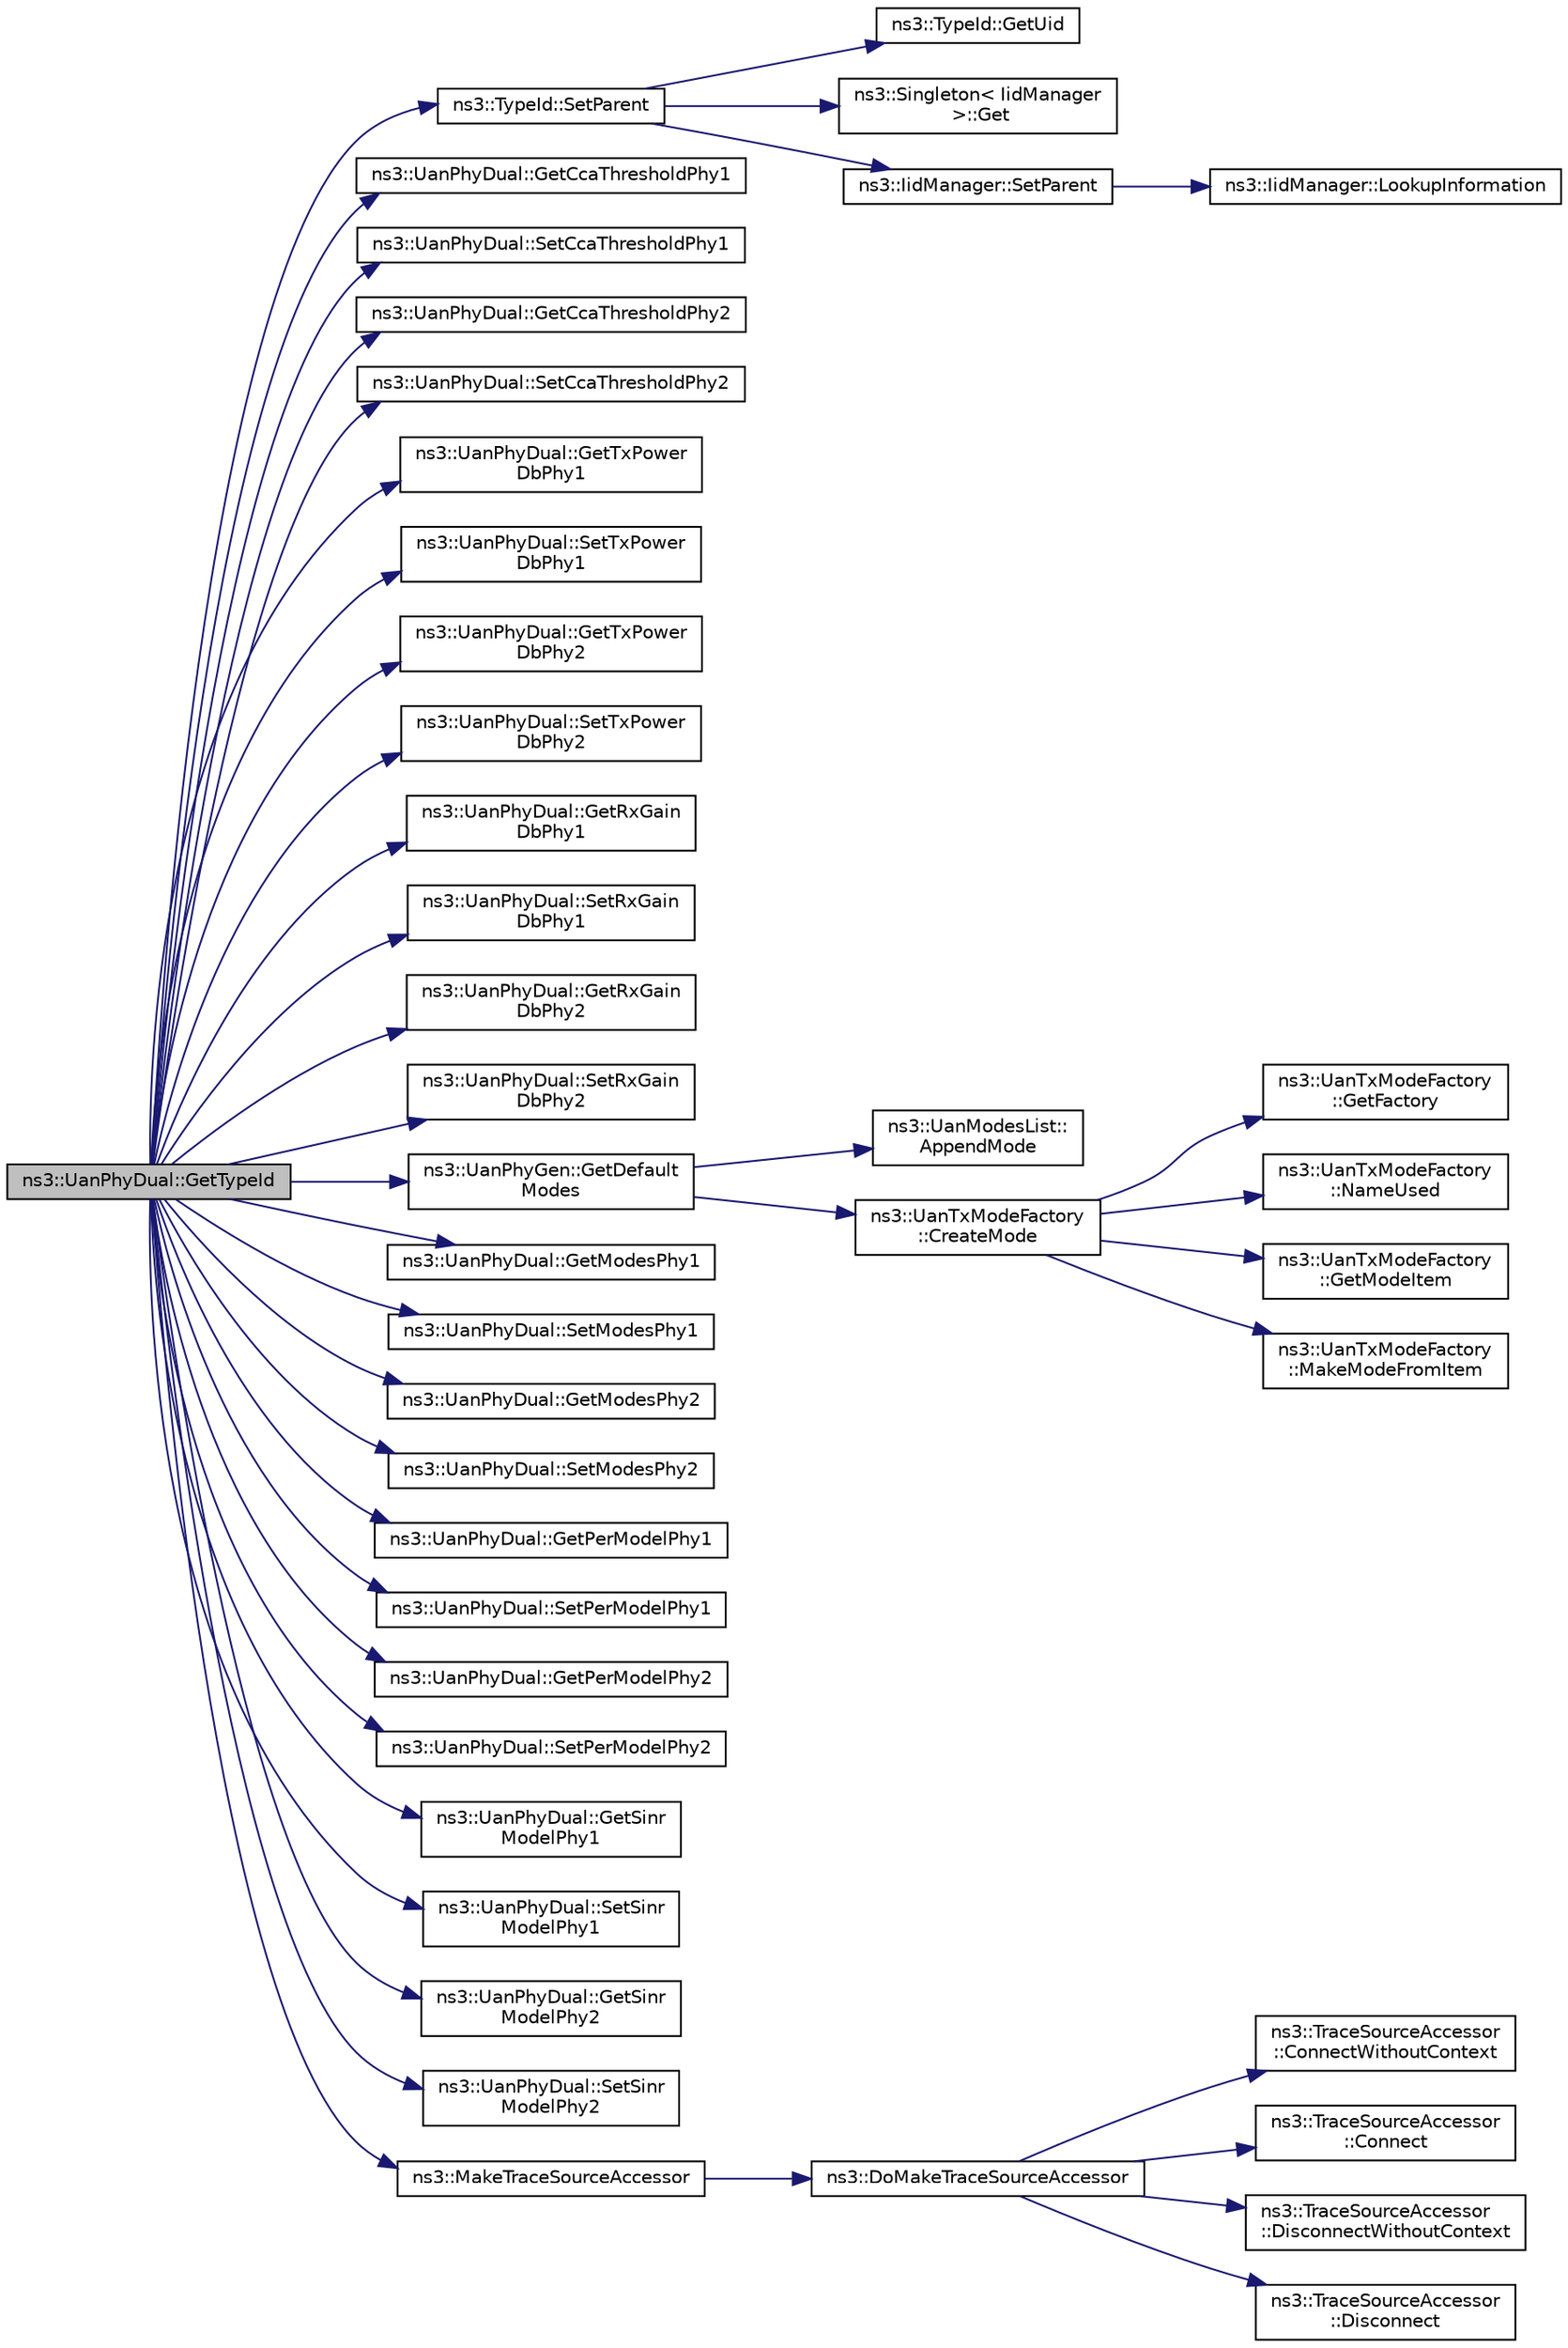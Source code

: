 digraph "ns3::UanPhyDual::GetTypeId"
{
  edge [fontname="Helvetica",fontsize="10",labelfontname="Helvetica",labelfontsize="10"];
  node [fontname="Helvetica",fontsize="10",shape=record];
  rankdir="LR";
  Node1 [label="ns3::UanPhyDual::GetTypeId",height=0.2,width=0.4,color="black", fillcolor="grey75", style="filled", fontcolor="black"];
  Node1 -> Node2 [color="midnightblue",fontsize="10",style="solid"];
  Node2 [label="ns3::TypeId::SetParent",height=0.2,width=0.4,color="black", fillcolor="white", style="filled",URL="$d6/d11/classns3_1_1TypeId.html#abaaca67ab7d2471067e7c275df0f7309"];
  Node2 -> Node3 [color="midnightblue",fontsize="10",style="solid"];
  Node3 [label="ns3::TypeId::GetUid",height=0.2,width=0.4,color="black", fillcolor="white", style="filled",URL="$d6/d11/classns3_1_1TypeId.html#acd3e41de6340d06299f4fd63e2ed8da0"];
  Node2 -> Node4 [color="midnightblue",fontsize="10",style="solid"];
  Node4 [label="ns3::Singleton\< IidManager\l \>::Get",height=0.2,width=0.4,color="black", fillcolor="white", style="filled",URL="$d8/d77/classns3_1_1Singleton.html#a80a2cd3c25a27ea72add7a9f7a141ffa"];
  Node2 -> Node5 [color="midnightblue",fontsize="10",style="solid"];
  Node5 [label="ns3::IidManager::SetParent",height=0.2,width=0.4,color="black", fillcolor="white", style="filled",URL="$d4/d1c/classns3_1_1IidManager.html#a4042931260554c907699367b6811426f"];
  Node5 -> Node6 [color="midnightblue",fontsize="10",style="solid"];
  Node6 [label="ns3::IidManager::LookupInformation",height=0.2,width=0.4,color="black", fillcolor="white", style="filled",URL="$d4/d1c/classns3_1_1IidManager.html#a6b1f4ba2815dba27a377e8a8db2384cf"];
  Node1 -> Node7 [color="midnightblue",fontsize="10",style="solid"];
  Node7 [label="ns3::UanPhyDual::GetCcaThresholdPhy1",height=0.2,width=0.4,color="black", fillcolor="white", style="filled",URL="$dd/dfb/classns3_1_1UanPhyDual.html#a56c584e508c76f84527eca347a192313"];
  Node1 -> Node8 [color="midnightblue",fontsize="10",style="solid"];
  Node8 [label="ns3::UanPhyDual::SetCcaThresholdPhy1",height=0.2,width=0.4,color="black", fillcolor="white", style="filled",URL="$dd/dfb/classns3_1_1UanPhyDual.html#ad2bd673788abd93eb7c3f45cea08f3cf"];
  Node1 -> Node9 [color="midnightblue",fontsize="10",style="solid"];
  Node9 [label="ns3::UanPhyDual::GetCcaThresholdPhy2",height=0.2,width=0.4,color="black", fillcolor="white", style="filled",URL="$dd/dfb/classns3_1_1UanPhyDual.html#a4367de133e6bceab236c6888e71f3d66"];
  Node1 -> Node10 [color="midnightblue",fontsize="10",style="solid"];
  Node10 [label="ns3::UanPhyDual::SetCcaThresholdPhy2",height=0.2,width=0.4,color="black", fillcolor="white", style="filled",URL="$dd/dfb/classns3_1_1UanPhyDual.html#af2fecd3586f6a2579da091c2e811cb0e"];
  Node1 -> Node11 [color="midnightblue",fontsize="10",style="solid"];
  Node11 [label="ns3::UanPhyDual::GetTxPower\lDbPhy1",height=0.2,width=0.4,color="black", fillcolor="white", style="filled",URL="$dd/dfb/classns3_1_1UanPhyDual.html#ad5c14dc1baed7a53bc6fe061688db62e"];
  Node1 -> Node12 [color="midnightblue",fontsize="10",style="solid"];
  Node12 [label="ns3::UanPhyDual::SetTxPower\lDbPhy1",height=0.2,width=0.4,color="black", fillcolor="white", style="filled",URL="$dd/dfb/classns3_1_1UanPhyDual.html#a404ee2a8dc730f0f6a1c89097119c4c6"];
  Node1 -> Node13 [color="midnightblue",fontsize="10",style="solid"];
  Node13 [label="ns3::UanPhyDual::GetTxPower\lDbPhy2",height=0.2,width=0.4,color="black", fillcolor="white", style="filled",URL="$dd/dfb/classns3_1_1UanPhyDual.html#ad065043640d6b4a0155d48fa13c68ea1"];
  Node1 -> Node14 [color="midnightblue",fontsize="10",style="solid"];
  Node14 [label="ns3::UanPhyDual::SetTxPower\lDbPhy2",height=0.2,width=0.4,color="black", fillcolor="white", style="filled",URL="$dd/dfb/classns3_1_1UanPhyDual.html#aec0d6e6aca2f6fccd2954f43dd8fda56"];
  Node1 -> Node15 [color="midnightblue",fontsize="10",style="solid"];
  Node15 [label="ns3::UanPhyDual::GetRxGain\lDbPhy1",height=0.2,width=0.4,color="black", fillcolor="white", style="filled",URL="$dd/dfb/classns3_1_1UanPhyDual.html#a8c1ff7b73b3b9f24b800b9c6c12d88e1"];
  Node1 -> Node16 [color="midnightblue",fontsize="10",style="solid"];
  Node16 [label="ns3::UanPhyDual::SetRxGain\lDbPhy1",height=0.2,width=0.4,color="black", fillcolor="white", style="filled",URL="$dd/dfb/classns3_1_1UanPhyDual.html#a4208c9b2161ec71a76bc0b17084b805b"];
  Node1 -> Node17 [color="midnightblue",fontsize="10",style="solid"];
  Node17 [label="ns3::UanPhyDual::GetRxGain\lDbPhy2",height=0.2,width=0.4,color="black", fillcolor="white", style="filled",URL="$dd/dfb/classns3_1_1UanPhyDual.html#ab0a8e06dcfba7ec81293547ed1d8c275"];
  Node1 -> Node18 [color="midnightblue",fontsize="10",style="solid"];
  Node18 [label="ns3::UanPhyDual::SetRxGain\lDbPhy2",height=0.2,width=0.4,color="black", fillcolor="white", style="filled",URL="$dd/dfb/classns3_1_1UanPhyDual.html#a921b74b5ae9ac88b57a514bae23d8685"];
  Node1 -> Node19 [color="midnightblue",fontsize="10",style="solid"];
  Node19 [label="ns3::UanPhyGen::GetDefault\lModes",height=0.2,width=0.4,color="black", fillcolor="white", style="filled",URL="$da/d4e/classns3_1_1UanPhyGen.html#a6b3ea9cb37436baa774cd2c9e9852376"];
  Node19 -> Node20 [color="midnightblue",fontsize="10",style="solid"];
  Node20 [label="ns3::UanModesList::\lAppendMode",height=0.2,width=0.4,color="black", fillcolor="white", style="filled",URL="$d1/d16/classns3_1_1UanModesList.html#ae47998ab8ad053aecd5f2849043ec403"];
  Node19 -> Node21 [color="midnightblue",fontsize="10",style="solid"];
  Node21 [label="ns3::UanTxModeFactory\l::CreateMode",height=0.2,width=0.4,color="black", fillcolor="white", style="filled",URL="$d3/dce/classns3_1_1UanTxModeFactory.html#a1dcaa49f3b408241596e49f860becfa2"];
  Node21 -> Node22 [color="midnightblue",fontsize="10",style="solid"];
  Node22 [label="ns3::UanTxModeFactory\l::GetFactory",height=0.2,width=0.4,color="black", fillcolor="white", style="filled",URL="$d3/dce/classns3_1_1UanTxModeFactory.html#aaabdc7689817c8be0532933bbc4ed95a"];
  Node21 -> Node23 [color="midnightblue",fontsize="10",style="solid"];
  Node23 [label="ns3::UanTxModeFactory\l::NameUsed",height=0.2,width=0.4,color="black", fillcolor="white", style="filled",URL="$d3/dce/classns3_1_1UanTxModeFactory.html#aef5545d017936e97e4b317a478aae37d"];
  Node21 -> Node24 [color="midnightblue",fontsize="10",style="solid"];
  Node24 [label="ns3::UanTxModeFactory\l::GetModeItem",height=0.2,width=0.4,color="black", fillcolor="white", style="filled",URL="$d3/dce/classns3_1_1UanTxModeFactory.html#afb272ecca21469db956cb5d1473472b6"];
  Node21 -> Node25 [color="midnightblue",fontsize="10",style="solid"];
  Node25 [label="ns3::UanTxModeFactory\l::MakeModeFromItem",height=0.2,width=0.4,color="black", fillcolor="white", style="filled",URL="$d3/dce/classns3_1_1UanTxModeFactory.html#a1ff3778acbea7c4d6e1f5e05f029eb5d"];
  Node1 -> Node26 [color="midnightblue",fontsize="10",style="solid"];
  Node26 [label="ns3::UanPhyDual::GetModesPhy1",height=0.2,width=0.4,color="black", fillcolor="white", style="filled",URL="$dd/dfb/classns3_1_1UanPhyDual.html#ac4636feefd74c30695371d7ac373fd85"];
  Node1 -> Node27 [color="midnightblue",fontsize="10",style="solid"];
  Node27 [label="ns3::UanPhyDual::SetModesPhy1",height=0.2,width=0.4,color="black", fillcolor="white", style="filled",URL="$dd/dfb/classns3_1_1UanPhyDual.html#a86ff19d361148fa1cfd23d80d8e06fb6"];
  Node1 -> Node28 [color="midnightblue",fontsize="10",style="solid"];
  Node28 [label="ns3::UanPhyDual::GetModesPhy2",height=0.2,width=0.4,color="black", fillcolor="white", style="filled",URL="$dd/dfb/classns3_1_1UanPhyDual.html#a9447bc831437db5046075ec22b1ec2b6"];
  Node1 -> Node29 [color="midnightblue",fontsize="10",style="solid"];
  Node29 [label="ns3::UanPhyDual::SetModesPhy2",height=0.2,width=0.4,color="black", fillcolor="white", style="filled",URL="$dd/dfb/classns3_1_1UanPhyDual.html#a411f74a7c5da6aa8603a914c25056148"];
  Node1 -> Node30 [color="midnightblue",fontsize="10",style="solid"];
  Node30 [label="ns3::UanPhyDual::GetPerModelPhy1",height=0.2,width=0.4,color="black", fillcolor="white", style="filled",URL="$dd/dfb/classns3_1_1UanPhyDual.html#abf21e856a7f9fa3f1aff5e5e2964c8d3"];
  Node1 -> Node31 [color="midnightblue",fontsize="10",style="solid"];
  Node31 [label="ns3::UanPhyDual::SetPerModelPhy1",height=0.2,width=0.4,color="black", fillcolor="white", style="filled",URL="$dd/dfb/classns3_1_1UanPhyDual.html#a32127bf586c927b2c7bc8a0f6883596d"];
  Node1 -> Node32 [color="midnightblue",fontsize="10",style="solid"];
  Node32 [label="ns3::UanPhyDual::GetPerModelPhy2",height=0.2,width=0.4,color="black", fillcolor="white", style="filled",URL="$dd/dfb/classns3_1_1UanPhyDual.html#a69fa7ff8b092615772f94f5d2ea15258"];
  Node1 -> Node33 [color="midnightblue",fontsize="10",style="solid"];
  Node33 [label="ns3::UanPhyDual::SetPerModelPhy2",height=0.2,width=0.4,color="black", fillcolor="white", style="filled",URL="$dd/dfb/classns3_1_1UanPhyDual.html#a7437d8ef31a521ae4763ff7906c3cf1a"];
  Node1 -> Node34 [color="midnightblue",fontsize="10",style="solid"];
  Node34 [label="ns3::UanPhyDual::GetSinr\lModelPhy1",height=0.2,width=0.4,color="black", fillcolor="white", style="filled",URL="$dd/dfb/classns3_1_1UanPhyDual.html#a6be547eee609c38cc68013bcbae4609e"];
  Node1 -> Node35 [color="midnightblue",fontsize="10",style="solid"];
  Node35 [label="ns3::UanPhyDual::SetSinr\lModelPhy1",height=0.2,width=0.4,color="black", fillcolor="white", style="filled",URL="$dd/dfb/classns3_1_1UanPhyDual.html#ae88698bf1f37d31084bc7ba089cc4d79"];
  Node1 -> Node36 [color="midnightblue",fontsize="10",style="solid"];
  Node36 [label="ns3::UanPhyDual::GetSinr\lModelPhy2",height=0.2,width=0.4,color="black", fillcolor="white", style="filled",URL="$dd/dfb/classns3_1_1UanPhyDual.html#a9494e05c0bd985c47788dce81f256e41"];
  Node1 -> Node37 [color="midnightblue",fontsize="10",style="solid"];
  Node37 [label="ns3::UanPhyDual::SetSinr\lModelPhy2",height=0.2,width=0.4,color="black", fillcolor="white", style="filled",URL="$dd/dfb/classns3_1_1UanPhyDual.html#a7ace7148b8546c5981920280df52237e"];
  Node1 -> Node38 [color="midnightblue",fontsize="10",style="solid"];
  Node38 [label="ns3::MakeTraceSourceAccessor",height=0.2,width=0.4,color="black", fillcolor="white", style="filled",URL="$dd/d41/group__tracing.html#gab21a770b9855af4e8f69f7531ea4a6b0"];
  Node38 -> Node39 [color="midnightblue",fontsize="10",style="solid"];
  Node39 [label="ns3::DoMakeTraceSourceAccessor",height=0.2,width=0.4,color="black", fillcolor="white", style="filled",URL="$dd/d41/group__tracing.html#ga58e9c4db480094cef0bb8d87118146e5"];
  Node39 -> Node40 [color="midnightblue",fontsize="10",style="solid"];
  Node40 [label="ns3::TraceSourceAccessor\l::ConnectWithoutContext",height=0.2,width=0.4,color="black", fillcolor="white", style="filled",URL="$d2/deb/classns3_1_1TraceSourceAccessor.html#a1baf1c36b3d644fe210cc0e0835cfeb9"];
  Node39 -> Node41 [color="midnightblue",fontsize="10",style="solid"];
  Node41 [label="ns3::TraceSourceAccessor\l::Connect",height=0.2,width=0.4,color="black", fillcolor="white", style="filled",URL="$d2/deb/classns3_1_1TraceSourceAccessor.html#a2edac9639d21e12e9aee53c508bef172"];
  Node39 -> Node42 [color="midnightblue",fontsize="10",style="solid"];
  Node42 [label="ns3::TraceSourceAccessor\l::DisconnectWithoutContext",height=0.2,width=0.4,color="black", fillcolor="white", style="filled",URL="$d2/deb/classns3_1_1TraceSourceAccessor.html#a76a36d41611ea647e26884d9bf403544"];
  Node39 -> Node43 [color="midnightblue",fontsize="10",style="solid"];
  Node43 [label="ns3::TraceSourceAccessor\l::Disconnect",height=0.2,width=0.4,color="black", fillcolor="white", style="filled",URL="$d2/deb/classns3_1_1TraceSourceAccessor.html#a366f52ad46fc0c1058e21e24932ab546"];
}
